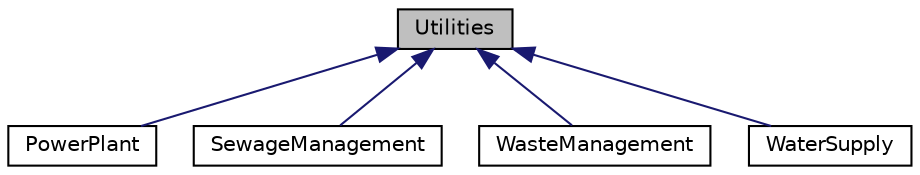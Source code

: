 digraph "Utilities"
{
 // LATEX_PDF_SIZE
  edge [fontname="Helvetica",fontsize="10",labelfontname="Helvetica",labelfontsize="10"];
  node [fontname="Helvetica",fontsize="10",shape=record];
  Node1 [label="Utilities",height=0.2,width=0.4,color="black", fillcolor="grey75", style="filled", fontcolor="black",tooltip=" "];
  Node1 -> Node2 [dir="back",color="midnightblue",fontsize="10",style="solid"];
  Node2 [label="PowerPlant",height=0.2,width=0.4,color="black", fillcolor="white", style="filled",URL="$classPowerPlant.html",tooltip=" "];
  Node1 -> Node3 [dir="back",color="midnightblue",fontsize="10",style="solid"];
  Node3 [label="SewageManagement",height=0.2,width=0.4,color="black", fillcolor="white", style="filled",URL="$classSewageManagement.html",tooltip=" "];
  Node1 -> Node4 [dir="back",color="midnightblue",fontsize="10",style="solid"];
  Node4 [label="WasteManagement",height=0.2,width=0.4,color="black", fillcolor="white", style="filled",URL="$classWasteManagement.html",tooltip=" "];
  Node1 -> Node5 [dir="back",color="midnightblue",fontsize="10",style="solid"];
  Node5 [label="WaterSupply",height=0.2,width=0.4,color="black", fillcolor="white", style="filled",URL="$classWaterSupply.html",tooltip=" "];
}

